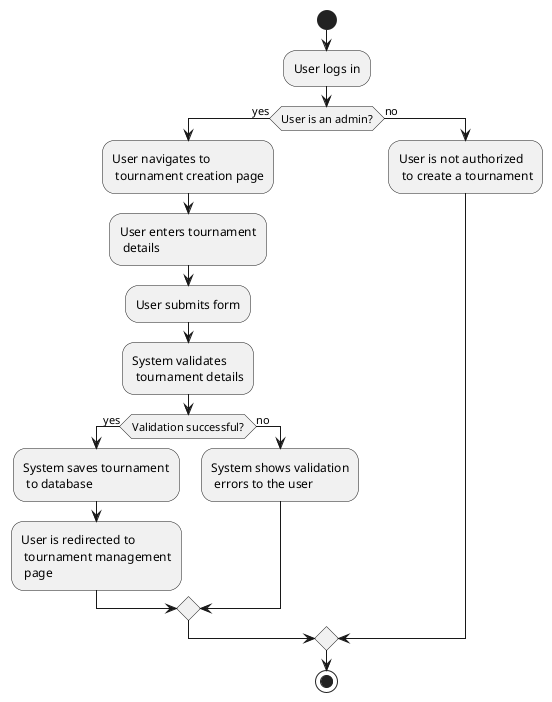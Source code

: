 @startuml

start

:User logs in;

if (User is an admin?) then (yes)
  :User navigates to
   tournament creation page;

  :User enters tournament
   details;

  :User submits form;

  :System validates
   tournament details;

  if (Validation successful?) then (yes)
    :System saves tournament
     to database;
    :User is redirected to
     tournament management
     page;
  else (no)
    :System shows validation
     errors to the user;
  endif
else (no)
  :User is not authorized
   to create a tournament;
endif

stop

@enduml
